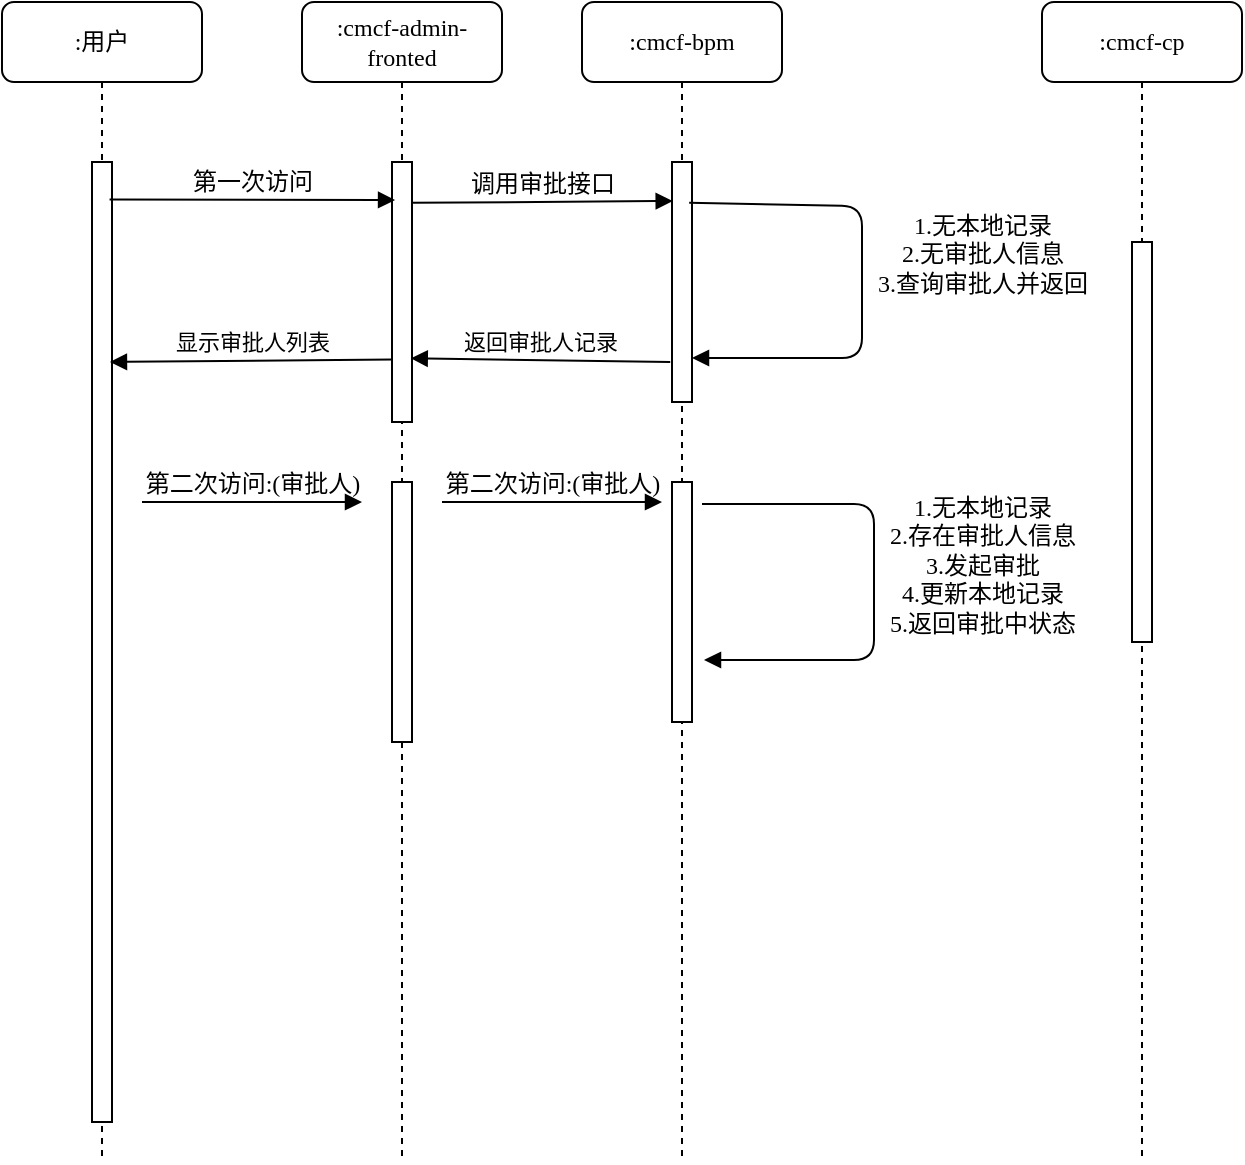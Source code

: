 <mxfile version="24.3.1" type="github">
  <diagram name="Page-1" id="13e1069c-82ec-6db2-03f1-153e76fe0fe0">
    <mxGraphModel dx="662" dy="350" grid="1" gridSize="10" guides="1" tooltips="1" connect="1" arrows="1" fold="1" page="1" pageScale="1" pageWidth="1100" pageHeight="850" background="none" math="0" shadow="0">
      <root>
        <mxCell id="0" />
        <mxCell id="1" parent="0" />
        <mxCell id="7baba1c4bc27f4b0-2" value=":cmcf-bpm" style="shape=umlLifeline;perimeter=lifelinePerimeter;whiteSpace=wrap;html=1;container=1;collapsible=0;recursiveResize=0;outlineConnect=0;rounded=1;shadow=0;comic=0;labelBackgroundColor=none;strokeWidth=1;fontFamily=Verdana;fontSize=12;align=center;" parent="1" vertex="1">
          <mxGeometry x="490" y="80" width="100" height="580" as="geometry" />
        </mxCell>
        <mxCell id="7baba1c4bc27f4b0-10" value="" style="html=1;points=[];perimeter=orthogonalPerimeter;rounded=0;shadow=0;comic=0;labelBackgroundColor=none;strokeWidth=1;fontFamily=Verdana;fontSize=12;align=center;" parent="7baba1c4bc27f4b0-2" vertex="1">
          <mxGeometry x="45" y="80" width="10" height="120" as="geometry" />
        </mxCell>
        <mxCell id="sF7c5ne8xNVPPS51PT5F-4" value="1.无本地记录&lt;div&gt;2.无审批人信息&lt;br&gt;&lt;div&gt;3.查询审批人并返回&lt;/div&gt;&lt;/div&gt;" style="html=1;verticalAlign=bottom;endArrow=block;labelBackgroundColor=none;fontFamily=Verdana;fontSize=12;edgeStyle=elbowEdgeStyle;elbow=horizontal;exitX=0.859;exitY=0.17;exitDx=0;exitDy=0;exitPerimeter=0;" edge="1" parent="7baba1c4bc27f4b0-2" source="7baba1c4bc27f4b0-10" target="7baba1c4bc27f4b0-10">
          <mxGeometry x="0.087" y="60" relative="1" as="geometry">
            <mxPoint x="60" y="100" as="sourcePoint" />
            <Array as="points">
              <mxPoint x="140" y="102" />
            </Array>
            <mxPoint x="190.0" y="100" as="targetPoint" />
            <mxPoint as="offset" />
          </mxGeometry>
        </mxCell>
        <mxCell id="sF7c5ne8xNVPPS51PT5F-13" value="" style="html=1;points=[];perimeter=orthogonalPerimeter;rounded=0;shadow=0;comic=0;labelBackgroundColor=none;strokeWidth=1;fontFamily=Verdana;fontSize=12;align=center;" vertex="1" parent="7baba1c4bc27f4b0-2">
          <mxGeometry x="45" y="240" width="10" height="120" as="geometry" />
        </mxCell>
        <mxCell id="7baba1c4bc27f4b0-3" value=":cmcf-cp" style="shape=umlLifeline;perimeter=lifelinePerimeter;whiteSpace=wrap;html=1;container=1;collapsible=0;recursiveResize=0;outlineConnect=0;rounded=1;shadow=0;comic=0;labelBackgroundColor=none;strokeWidth=1;fontFamily=Verdana;fontSize=12;align=center;" parent="1" vertex="1">
          <mxGeometry x="720" y="80" width="100" height="580" as="geometry" />
        </mxCell>
        <mxCell id="7baba1c4bc27f4b0-13" value="" style="html=1;points=[];perimeter=orthogonalPerimeter;rounded=0;shadow=0;comic=0;labelBackgroundColor=none;strokeWidth=1;fontFamily=Verdana;fontSize=12;align=center;" parent="7baba1c4bc27f4b0-3" vertex="1">
          <mxGeometry x="45" y="120" width="10" height="200" as="geometry" />
        </mxCell>
        <mxCell id="7baba1c4bc27f4b0-8" value=":cmcf-admin-fronted" style="shape=umlLifeline;perimeter=lifelinePerimeter;whiteSpace=wrap;html=1;container=1;collapsible=0;recursiveResize=0;outlineConnect=0;rounded=1;shadow=0;comic=0;labelBackgroundColor=none;strokeWidth=1;fontFamily=Verdana;fontSize=12;align=center;" parent="1" vertex="1">
          <mxGeometry x="350" y="80" width="100" height="580" as="geometry" />
        </mxCell>
        <mxCell id="7baba1c4bc27f4b0-9" value="" style="html=1;points=[];perimeter=orthogonalPerimeter;rounded=0;shadow=0;comic=0;labelBackgroundColor=none;strokeWidth=1;fontFamily=Verdana;fontSize=12;align=center;" parent="7baba1c4bc27f4b0-8" vertex="1">
          <mxGeometry x="45" y="80" width="10" height="130" as="geometry" />
        </mxCell>
        <mxCell id="sF7c5ne8xNVPPS51PT5F-10" value="第二次访问:(审批人)" style="html=1;verticalAlign=bottom;endArrow=block;labelBackgroundColor=none;fontFamily=Verdana;fontSize=12;edgeStyle=elbowEdgeStyle;elbow=vertical;" edge="1" parent="7baba1c4bc27f4b0-8">
          <mxGeometry relative="1" as="geometry">
            <mxPoint x="-80" y="250" as="sourcePoint" />
            <mxPoint x="30" y="250" as="targetPoint" />
          </mxGeometry>
        </mxCell>
        <mxCell id="sF7c5ne8xNVPPS51PT5F-11" value="" style="html=1;points=[];perimeter=orthogonalPerimeter;rounded=0;shadow=0;comic=0;labelBackgroundColor=none;strokeWidth=1;fontFamily=Verdana;fontSize=12;align=center;" vertex="1" parent="7baba1c4bc27f4b0-8">
          <mxGeometry x="45" y="240" width="10" height="130" as="geometry" />
        </mxCell>
        <mxCell id="sF7c5ne8xNVPPS51PT5F-12" value="第二次访问:(审批人)" style="html=1;verticalAlign=bottom;endArrow=block;labelBackgroundColor=none;fontFamily=Verdana;fontSize=12;edgeStyle=elbowEdgeStyle;elbow=vertical;" edge="1" parent="7baba1c4bc27f4b0-8">
          <mxGeometry relative="1" as="geometry">
            <mxPoint x="70" y="250" as="sourcePoint" />
            <mxPoint x="180" y="250" as="targetPoint" />
          </mxGeometry>
        </mxCell>
        <mxCell id="7baba1c4bc27f4b0-14" value="调用审批接口" style="html=1;verticalAlign=bottom;endArrow=block;labelBackgroundColor=none;fontFamily=Verdana;fontSize=12;edgeStyle=elbowEdgeStyle;elbow=vertical;exitX=0.976;exitY=0.157;exitDx=0;exitDy=0;exitPerimeter=0;entryX=0.035;entryY=0.157;entryDx=0;entryDy=0;entryPerimeter=0;" parent="1" source="7baba1c4bc27f4b0-9" target="7baba1c4bc27f4b0-10" edge="1">
          <mxGeometry relative="1" as="geometry">
            <mxPoint x="410" y="180" as="sourcePoint" />
            <mxPoint x="530" y="180" as="targetPoint" />
          </mxGeometry>
        </mxCell>
        <mxCell id="sF7c5ne8xNVPPS51PT5F-1" value=":用户" style="shape=umlLifeline;perimeter=lifelinePerimeter;whiteSpace=wrap;html=1;container=1;collapsible=0;recursiveResize=0;outlineConnect=0;rounded=1;shadow=0;comic=0;labelBackgroundColor=none;strokeWidth=1;fontFamily=Verdana;fontSize=12;align=center;" vertex="1" parent="1">
          <mxGeometry x="200" y="80" width="100" height="580" as="geometry" />
        </mxCell>
        <mxCell id="sF7c5ne8xNVPPS51PT5F-2" value="" style="html=1;points=[];perimeter=orthogonalPerimeter;rounded=0;shadow=0;comic=0;labelBackgroundColor=none;strokeWidth=1;fontFamily=Verdana;fontSize=12;align=center;" vertex="1" parent="sF7c5ne8xNVPPS51PT5F-1">
          <mxGeometry x="45" y="80" width="10" height="480" as="geometry" />
        </mxCell>
        <mxCell id="sF7c5ne8xNVPPS51PT5F-3" value="第一次访问" style="html=1;verticalAlign=bottom;endArrow=block;labelBackgroundColor=none;fontFamily=Verdana;fontSize=12;edgeStyle=elbowEdgeStyle;elbow=vertical;exitX=0.878;exitY=0.039;exitDx=0;exitDy=0;exitPerimeter=0;entryX=0.153;entryY=0.148;entryDx=0;entryDy=0;entryPerimeter=0;" edge="1" parent="1" source="sF7c5ne8xNVPPS51PT5F-2" target="7baba1c4bc27f4b0-9">
          <mxGeometry relative="1" as="geometry">
            <mxPoint x="260" y="180" as="sourcePoint" />
            <mxPoint x="390" y="180" as="targetPoint" />
          </mxGeometry>
        </mxCell>
        <mxCell id="sF7c5ne8xNVPPS51PT5F-7" value="返回审批人记录" style="html=1;verticalAlign=bottom;endArrow=block;curved=0;rounded=0;entryX=0.937;entryY=0.755;entryDx=0;entryDy=0;entryPerimeter=0;" edge="1" parent="1" target="7baba1c4bc27f4b0-9">
          <mxGeometry width="80" relative="1" as="geometry">
            <mxPoint x="534.12" y="260.0" as="sourcePoint" />
            <mxPoint x="410" y="260" as="targetPoint" />
          </mxGeometry>
        </mxCell>
        <mxCell id="sF7c5ne8xNVPPS51PT5F-9" value="显示审批人列表" style="html=1;verticalAlign=bottom;endArrow=block;curved=0;rounded=0;entryX=0.898;entryY=0.228;entryDx=0;entryDy=0;entryPerimeter=0;exitX=0.044;exitY=0.76;exitDx=0;exitDy=0;exitPerimeter=0;" edge="1" parent="1" source="7baba1c4bc27f4b0-9">
          <mxGeometry width="80" relative="1" as="geometry">
            <mxPoint x="390" y="260" as="sourcePoint" />
            <mxPoint x="253.98" y="260" as="targetPoint" />
          </mxGeometry>
        </mxCell>
        <mxCell id="sF7c5ne8xNVPPS51PT5F-14" value="1.无本地记录&lt;div&gt;2.存在审批人信息&lt;/div&gt;&lt;div&gt;3.发起审批&lt;/div&gt;&lt;div&gt;4.更新本地记录&lt;/div&gt;&lt;div&gt;5.返回审批中状态&lt;/div&gt;" style="html=1;verticalAlign=bottom;endArrow=block;labelBackgroundColor=none;fontFamily=Verdana;fontSize=12;edgeStyle=elbowEdgeStyle;elbow=horizontal;exitX=0.859;exitY=0.17;exitDx=0;exitDy=0;exitPerimeter=0;" edge="1" parent="1">
          <mxGeometry x="0.245" y="54" relative="1" as="geometry">
            <mxPoint x="550" y="331" as="sourcePoint" />
            <Array as="points">
              <mxPoint x="636" y="333" />
            </Array>
            <mxPoint x="551" y="409" as="targetPoint" />
            <mxPoint as="offset" />
          </mxGeometry>
        </mxCell>
      </root>
    </mxGraphModel>
  </diagram>
</mxfile>
